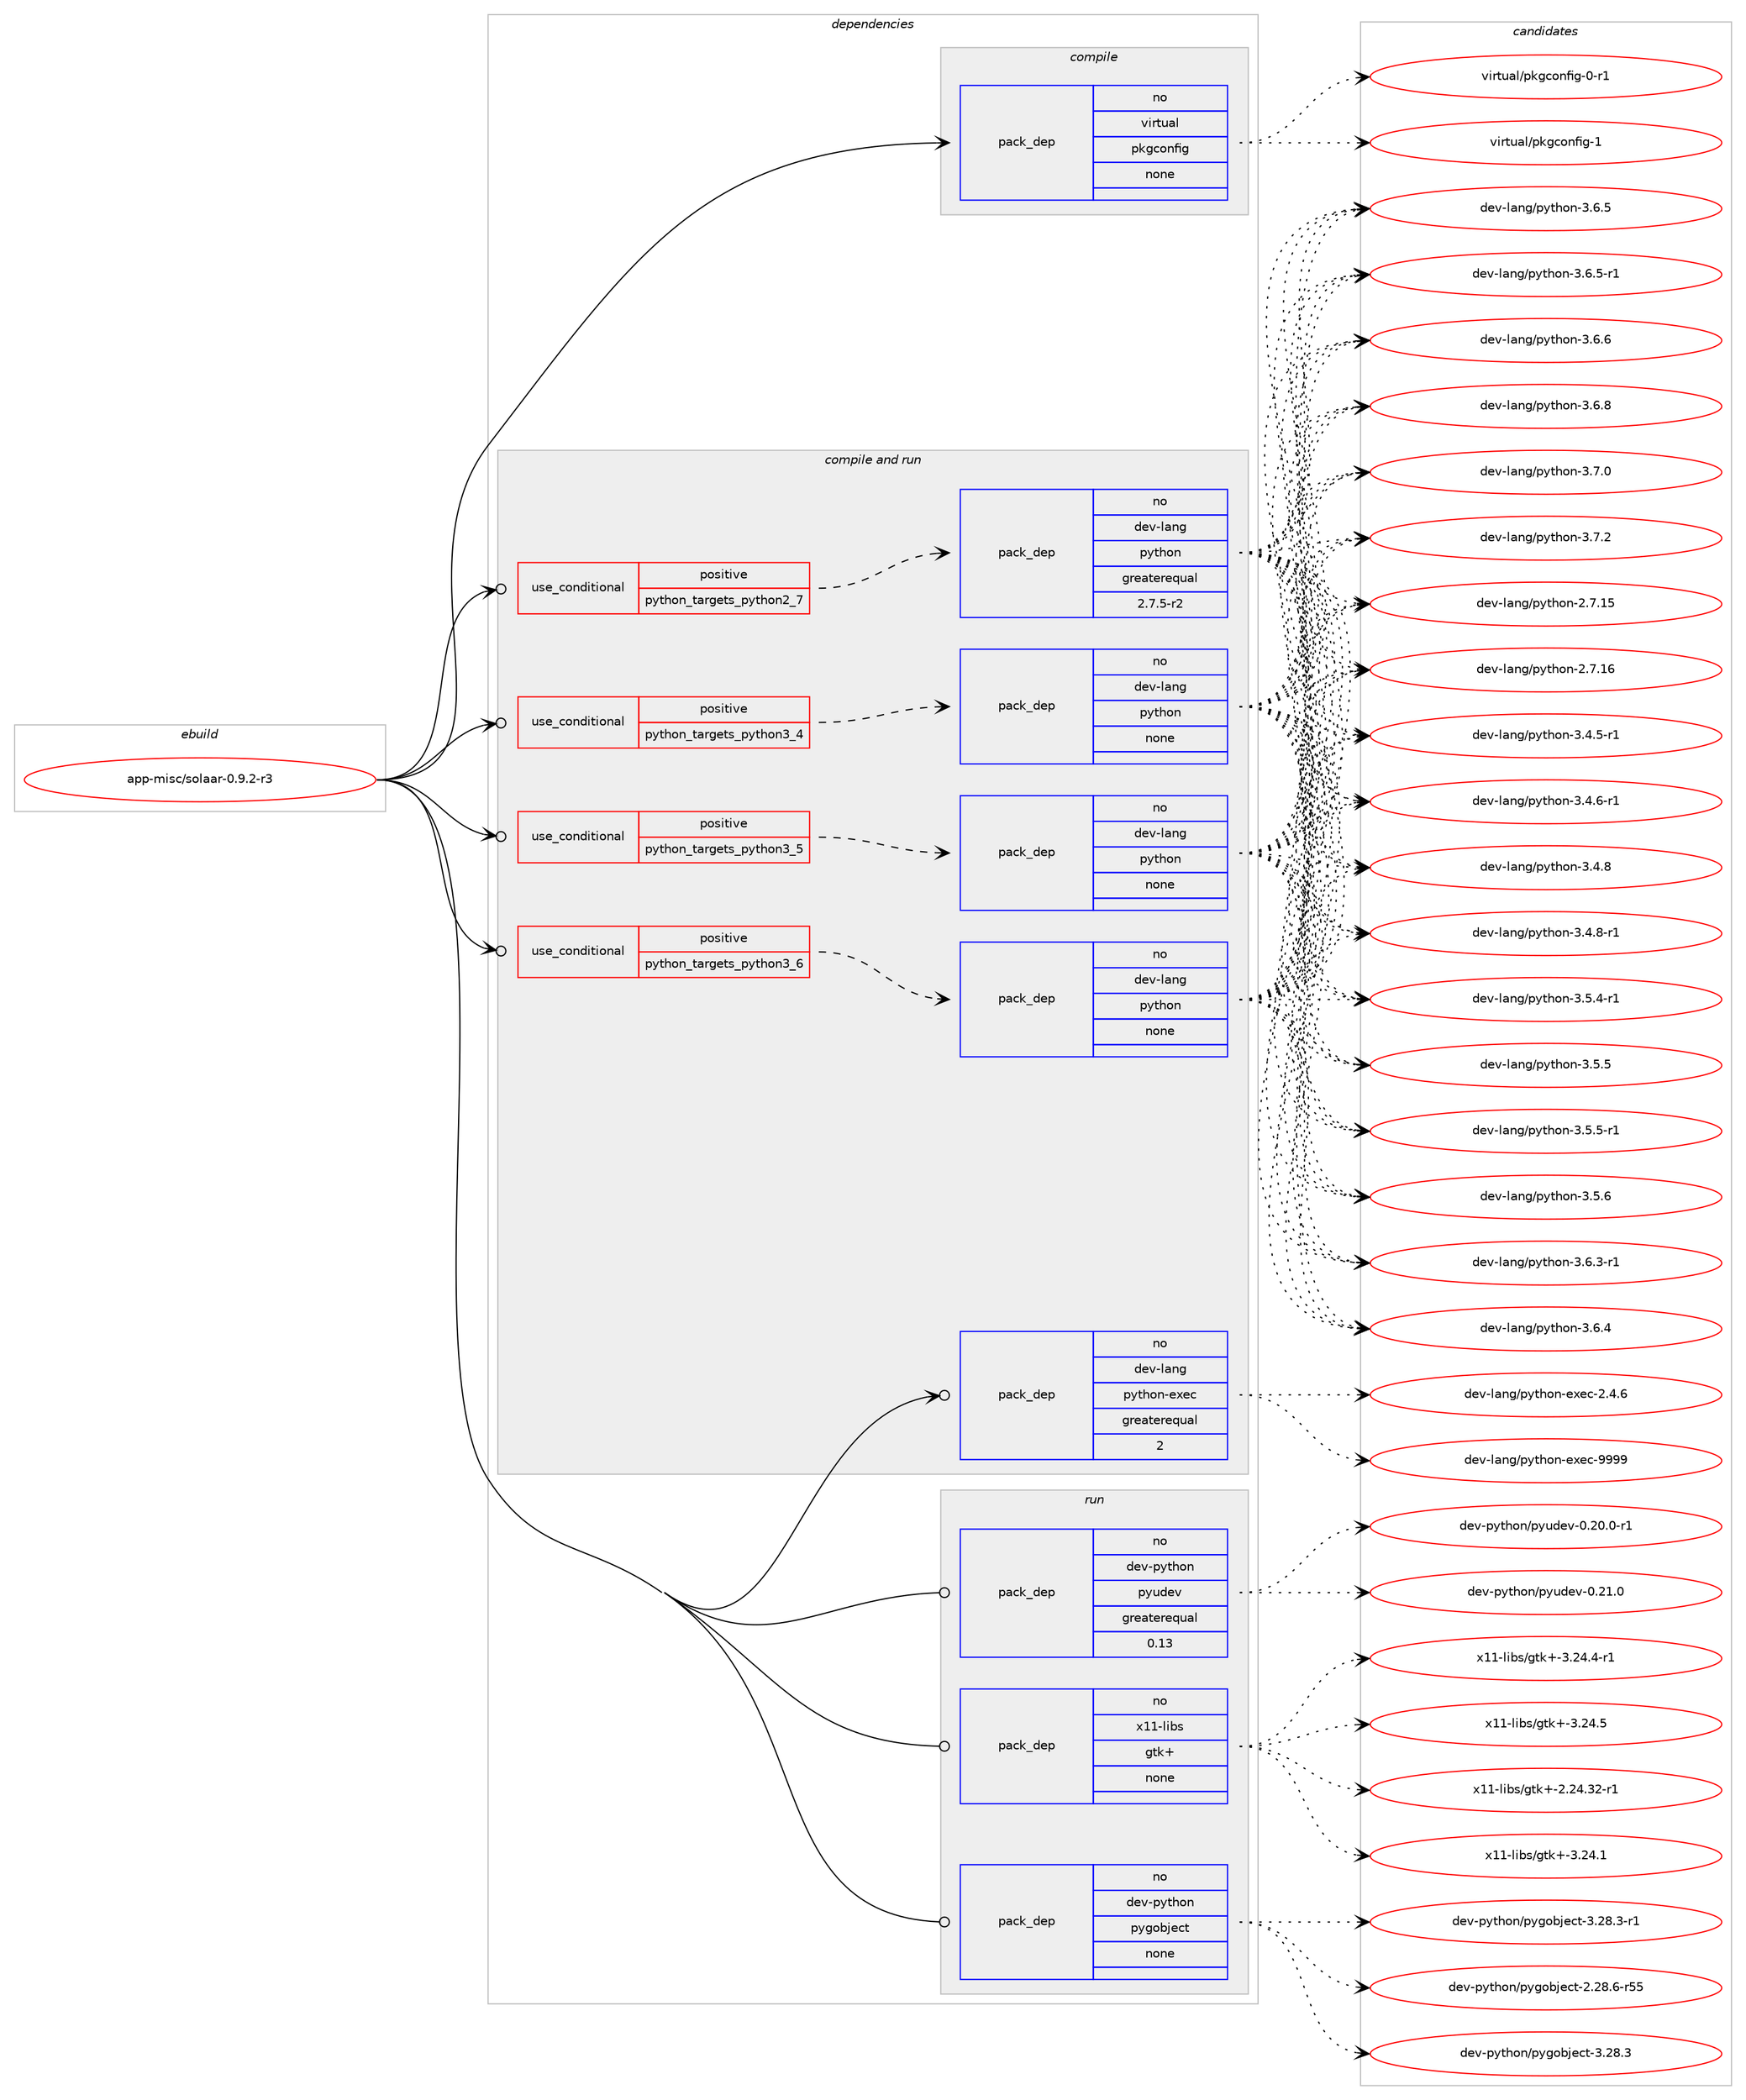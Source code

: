 digraph prolog {

# *************
# Graph options
# *************

newrank=true;
concentrate=true;
compound=true;
graph [rankdir=LR,fontname=Helvetica,fontsize=10,ranksep=1.5];#, ranksep=2.5, nodesep=0.2];
edge  [arrowhead=vee];
node  [fontname=Helvetica,fontsize=10];

# **********
# The ebuild
# **********

subgraph cluster_leftcol {
color=gray;
rank=same;
label=<<i>ebuild</i>>;
id [label="app-misc/solaar-0.9.2-r3", color=red, width=4, href="../app-misc/solaar-0.9.2-r3.svg"];
}

# ****************
# The dependencies
# ****************

subgraph cluster_midcol {
color=gray;
label=<<i>dependencies</i>>;
subgraph cluster_compile {
fillcolor="#eeeeee";
style=filled;
label=<<i>compile</i>>;
subgraph pack926860 {
dependency1300935 [label=<<TABLE BORDER="0" CELLBORDER="1" CELLSPACING="0" CELLPADDING="4" WIDTH="220"><TR><TD ROWSPAN="6" CELLPADDING="30">pack_dep</TD></TR><TR><TD WIDTH="110">no</TD></TR><TR><TD>virtual</TD></TR><TR><TD>pkgconfig</TD></TR><TR><TD>none</TD></TR><TR><TD></TD></TR></TABLE>>, shape=none, color=blue];
}
id:e -> dependency1300935:w [weight=20,style="solid",arrowhead="vee"];
}
subgraph cluster_compileandrun {
fillcolor="#eeeeee";
style=filled;
label=<<i>compile and run</i>>;
subgraph cond353823 {
dependency1300936 [label=<<TABLE BORDER="0" CELLBORDER="1" CELLSPACING="0" CELLPADDING="4"><TR><TD ROWSPAN="3" CELLPADDING="10">use_conditional</TD></TR><TR><TD>positive</TD></TR><TR><TD>python_targets_python2_7</TD></TR></TABLE>>, shape=none, color=red];
subgraph pack926861 {
dependency1300937 [label=<<TABLE BORDER="0" CELLBORDER="1" CELLSPACING="0" CELLPADDING="4" WIDTH="220"><TR><TD ROWSPAN="6" CELLPADDING="30">pack_dep</TD></TR><TR><TD WIDTH="110">no</TD></TR><TR><TD>dev-lang</TD></TR><TR><TD>python</TD></TR><TR><TD>greaterequal</TD></TR><TR><TD>2.7.5-r2</TD></TR></TABLE>>, shape=none, color=blue];
}
dependency1300936:e -> dependency1300937:w [weight=20,style="dashed",arrowhead="vee"];
}
id:e -> dependency1300936:w [weight=20,style="solid",arrowhead="odotvee"];
subgraph cond353824 {
dependency1300938 [label=<<TABLE BORDER="0" CELLBORDER="1" CELLSPACING="0" CELLPADDING="4"><TR><TD ROWSPAN="3" CELLPADDING="10">use_conditional</TD></TR><TR><TD>positive</TD></TR><TR><TD>python_targets_python3_4</TD></TR></TABLE>>, shape=none, color=red];
subgraph pack926862 {
dependency1300939 [label=<<TABLE BORDER="0" CELLBORDER="1" CELLSPACING="0" CELLPADDING="4" WIDTH="220"><TR><TD ROWSPAN="6" CELLPADDING="30">pack_dep</TD></TR><TR><TD WIDTH="110">no</TD></TR><TR><TD>dev-lang</TD></TR><TR><TD>python</TD></TR><TR><TD>none</TD></TR><TR><TD></TD></TR></TABLE>>, shape=none, color=blue];
}
dependency1300938:e -> dependency1300939:w [weight=20,style="dashed",arrowhead="vee"];
}
id:e -> dependency1300938:w [weight=20,style="solid",arrowhead="odotvee"];
subgraph cond353825 {
dependency1300940 [label=<<TABLE BORDER="0" CELLBORDER="1" CELLSPACING="0" CELLPADDING="4"><TR><TD ROWSPAN="3" CELLPADDING="10">use_conditional</TD></TR><TR><TD>positive</TD></TR><TR><TD>python_targets_python3_5</TD></TR></TABLE>>, shape=none, color=red];
subgraph pack926863 {
dependency1300941 [label=<<TABLE BORDER="0" CELLBORDER="1" CELLSPACING="0" CELLPADDING="4" WIDTH="220"><TR><TD ROWSPAN="6" CELLPADDING="30">pack_dep</TD></TR><TR><TD WIDTH="110">no</TD></TR><TR><TD>dev-lang</TD></TR><TR><TD>python</TD></TR><TR><TD>none</TD></TR><TR><TD></TD></TR></TABLE>>, shape=none, color=blue];
}
dependency1300940:e -> dependency1300941:w [weight=20,style="dashed",arrowhead="vee"];
}
id:e -> dependency1300940:w [weight=20,style="solid",arrowhead="odotvee"];
subgraph cond353826 {
dependency1300942 [label=<<TABLE BORDER="0" CELLBORDER="1" CELLSPACING="0" CELLPADDING="4"><TR><TD ROWSPAN="3" CELLPADDING="10">use_conditional</TD></TR><TR><TD>positive</TD></TR><TR><TD>python_targets_python3_6</TD></TR></TABLE>>, shape=none, color=red];
subgraph pack926864 {
dependency1300943 [label=<<TABLE BORDER="0" CELLBORDER="1" CELLSPACING="0" CELLPADDING="4" WIDTH="220"><TR><TD ROWSPAN="6" CELLPADDING="30">pack_dep</TD></TR><TR><TD WIDTH="110">no</TD></TR><TR><TD>dev-lang</TD></TR><TR><TD>python</TD></TR><TR><TD>none</TD></TR><TR><TD></TD></TR></TABLE>>, shape=none, color=blue];
}
dependency1300942:e -> dependency1300943:w [weight=20,style="dashed",arrowhead="vee"];
}
id:e -> dependency1300942:w [weight=20,style="solid",arrowhead="odotvee"];
subgraph pack926865 {
dependency1300944 [label=<<TABLE BORDER="0" CELLBORDER="1" CELLSPACING="0" CELLPADDING="4" WIDTH="220"><TR><TD ROWSPAN="6" CELLPADDING="30">pack_dep</TD></TR><TR><TD WIDTH="110">no</TD></TR><TR><TD>dev-lang</TD></TR><TR><TD>python-exec</TD></TR><TR><TD>greaterequal</TD></TR><TR><TD>2</TD></TR></TABLE>>, shape=none, color=blue];
}
id:e -> dependency1300944:w [weight=20,style="solid",arrowhead="odotvee"];
}
subgraph cluster_run {
fillcolor="#eeeeee";
style=filled;
label=<<i>run</i>>;
subgraph pack926866 {
dependency1300945 [label=<<TABLE BORDER="0" CELLBORDER="1" CELLSPACING="0" CELLPADDING="4" WIDTH="220"><TR><TD ROWSPAN="6" CELLPADDING="30">pack_dep</TD></TR><TR><TD WIDTH="110">no</TD></TR><TR><TD>dev-python</TD></TR><TR><TD>pygobject</TD></TR><TR><TD>none</TD></TR><TR><TD></TD></TR></TABLE>>, shape=none, color=blue];
}
id:e -> dependency1300945:w [weight=20,style="solid",arrowhead="odot"];
subgraph pack926867 {
dependency1300946 [label=<<TABLE BORDER="0" CELLBORDER="1" CELLSPACING="0" CELLPADDING="4" WIDTH="220"><TR><TD ROWSPAN="6" CELLPADDING="30">pack_dep</TD></TR><TR><TD WIDTH="110">no</TD></TR><TR><TD>dev-python</TD></TR><TR><TD>pyudev</TD></TR><TR><TD>greaterequal</TD></TR><TR><TD>0.13</TD></TR></TABLE>>, shape=none, color=blue];
}
id:e -> dependency1300946:w [weight=20,style="solid",arrowhead="odot"];
subgraph pack926868 {
dependency1300947 [label=<<TABLE BORDER="0" CELLBORDER="1" CELLSPACING="0" CELLPADDING="4" WIDTH="220"><TR><TD ROWSPAN="6" CELLPADDING="30">pack_dep</TD></TR><TR><TD WIDTH="110">no</TD></TR><TR><TD>x11-libs</TD></TR><TR><TD>gtk+</TD></TR><TR><TD>none</TD></TR><TR><TD></TD></TR></TABLE>>, shape=none, color=blue];
}
id:e -> dependency1300947:w [weight=20,style="solid",arrowhead="odot"];
}
}

# **************
# The candidates
# **************

subgraph cluster_choices {
rank=same;
color=gray;
label=<<i>candidates</i>>;

subgraph choice926860 {
color=black;
nodesep=1;
choice11810511411611797108471121071039911111010210510345484511449 [label="virtual/pkgconfig-0-r1", color=red, width=4,href="../virtual/pkgconfig-0-r1.svg"];
choice1181051141161179710847112107103991111101021051034549 [label="virtual/pkgconfig-1", color=red, width=4,href="../virtual/pkgconfig-1.svg"];
dependency1300935:e -> choice11810511411611797108471121071039911111010210510345484511449:w [style=dotted,weight="100"];
dependency1300935:e -> choice1181051141161179710847112107103991111101021051034549:w [style=dotted,weight="100"];
}
subgraph choice926861 {
color=black;
nodesep=1;
choice10010111845108971101034711212111610411111045504655464953 [label="dev-lang/python-2.7.15", color=red, width=4,href="../dev-lang/python-2.7.15.svg"];
choice10010111845108971101034711212111610411111045504655464954 [label="dev-lang/python-2.7.16", color=red, width=4,href="../dev-lang/python-2.7.16.svg"];
choice1001011184510897110103471121211161041111104551465246534511449 [label="dev-lang/python-3.4.5-r1", color=red, width=4,href="../dev-lang/python-3.4.5-r1.svg"];
choice1001011184510897110103471121211161041111104551465246544511449 [label="dev-lang/python-3.4.6-r1", color=red, width=4,href="../dev-lang/python-3.4.6-r1.svg"];
choice100101118451089711010347112121116104111110455146524656 [label="dev-lang/python-3.4.8", color=red, width=4,href="../dev-lang/python-3.4.8.svg"];
choice1001011184510897110103471121211161041111104551465246564511449 [label="dev-lang/python-3.4.8-r1", color=red, width=4,href="../dev-lang/python-3.4.8-r1.svg"];
choice1001011184510897110103471121211161041111104551465346524511449 [label="dev-lang/python-3.5.4-r1", color=red, width=4,href="../dev-lang/python-3.5.4-r1.svg"];
choice100101118451089711010347112121116104111110455146534653 [label="dev-lang/python-3.5.5", color=red, width=4,href="../dev-lang/python-3.5.5.svg"];
choice1001011184510897110103471121211161041111104551465346534511449 [label="dev-lang/python-3.5.5-r1", color=red, width=4,href="../dev-lang/python-3.5.5-r1.svg"];
choice100101118451089711010347112121116104111110455146534654 [label="dev-lang/python-3.5.6", color=red, width=4,href="../dev-lang/python-3.5.6.svg"];
choice1001011184510897110103471121211161041111104551465446514511449 [label="dev-lang/python-3.6.3-r1", color=red, width=4,href="../dev-lang/python-3.6.3-r1.svg"];
choice100101118451089711010347112121116104111110455146544652 [label="dev-lang/python-3.6.4", color=red, width=4,href="../dev-lang/python-3.6.4.svg"];
choice100101118451089711010347112121116104111110455146544653 [label="dev-lang/python-3.6.5", color=red, width=4,href="../dev-lang/python-3.6.5.svg"];
choice1001011184510897110103471121211161041111104551465446534511449 [label="dev-lang/python-3.6.5-r1", color=red, width=4,href="../dev-lang/python-3.6.5-r1.svg"];
choice100101118451089711010347112121116104111110455146544654 [label="dev-lang/python-3.6.6", color=red, width=4,href="../dev-lang/python-3.6.6.svg"];
choice100101118451089711010347112121116104111110455146544656 [label="dev-lang/python-3.6.8", color=red, width=4,href="../dev-lang/python-3.6.8.svg"];
choice100101118451089711010347112121116104111110455146554648 [label="dev-lang/python-3.7.0", color=red, width=4,href="../dev-lang/python-3.7.0.svg"];
choice100101118451089711010347112121116104111110455146554650 [label="dev-lang/python-3.7.2", color=red, width=4,href="../dev-lang/python-3.7.2.svg"];
dependency1300937:e -> choice10010111845108971101034711212111610411111045504655464953:w [style=dotted,weight="100"];
dependency1300937:e -> choice10010111845108971101034711212111610411111045504655464954:w [style=dotted,weight="100"];
dependency1300937:e -> choice1001011184510897110103471121211161041111104551465246534511449:w [style=dotted,weight="100"];
dependency1300937:e -> choice1001011184510897110103471121211161041111104551465246544511449:w [style=dotted,weight="100"];
dependency1300937:e -> choice100101118451089711010347112121116104111110455146524656:w [style=dotted,weight="100"];
dependency1300937:e -> choice1001011184510897110103471121211161041111104551465246564511449:w [style=dotted,weight="100"];
dependency1300937:e -> choice1001011184510897110103471121211161041111104551465346524511449:w [style=dotted,weight="100"];
dependency1300937:e -> choice100101118451089711010347112121116104111110455146534653:w [style=dotted,weight="100"];
dependency1300937:e -> choice1001011184510897110103471121211161041111104551465346534511449:w [style=dotted,weight="100"];
dependency1300937:e -> choice100101118451089711010347112121116104111110455146534654:w [style=dotted,weight="100"];
dependency1300937:e -> choice1001011184510897110103471121211161041111104551465446514511449:w [style=dotted,weight="100"];
dependency1300937:e -> choice100101118451089711010347112121116104111110455146544652:w [style=dotted,weight="100"];
dependency1300937:e -> choice100101118451089711010347112121116104111110455146544653:w [style=dotted,weight="100"];
dependency1300937:e -> choice1001011184510897110103471121211161041111104551465446534511449:w [style=dotted,weight="100"];
dependency1300937:e -> choice100101118451089711010347112121116104111110455146544654:w [style=dotted,weight="100"];
dependency1300937:e -> choice100101118451089711010347112121116104111110455146544656:w [style=dotted,weight="100"];
dependency1300937:e -> choice100101118451089711010347112121116104111110455146554648:w [style=dotted,weight="100"];
dependency1300937:e -> choice100101118451089711010347112121116104111110455146554650:w [style=dotted,weight="100"];
}
subgraph choice926862 {
color=black;
nodesep=1;
choice10010111845108971101034711212111610411111045504655464953 [label="dev-lang/python-2.7.15", color=red, width=4,href="../dev-lang/python-2.7.15.svg"];
choice10010111845108971101034711212111610411111045504655464954 [label="dev-lang/python-2.7.16", color=red, width=4,href="../dev-lang/python-2.7.16.svg"];
choice1001011184510897110103471121211161041111104551465246534511449 [label="dev-lang/python-3.4.5-r1", color=red, width=4,href="../dev-lang/python-3.4.5-r1.svg"];
choice1001011184510897110103471121211161041111104551465246544511449 [label="dev-lang/python-3.4.6-r1", color=red, width=4,href="../dev-lang/python-3.4.6-r1.svg"];
choice100101118451089711010347112121116104111110455146524656 [label="dev-lang/python-3.4.8", color=red, width=4,href="../dev-lang/python-3.4.8.svg"];
choice1001011184510897110103471121211161041111104551465246564511449 [label="dev-lang/python-3.4.8-r1", color=red, width=4,href="../dev-lang/python-3.4.8-r1.svg"];
choice1001011184510897110103471121211161041111104551465346524511449 [label="dev-lang/python-3.5.4-r1", color=red, width=4,href="../dev-lang/python-3.5.4-r1.svg"];
choice100101118451089711010347112121116104111110455146534653 [label="dev-lang/python-3.5.5", color=red, width=4,href="../dev-lang/python-3.5.5.svg"];
choice1001011184510897110103471121211161041111104551465346534511449 [label="dev-lang/python-3.5.5-r1", color=red, width=4,href="../dev-lang/python-3.5.5-r1.svg"];
choice100101118451089711010347112121116104111110455146534654 [label="dev-lang/python-3.5.6", color=red, width=4,href="../dev-lang/python-3.5.6.svg"];
choice1001011184510897110103471121211161041111104551465446514511449 [label="dev-lang/python-3.6.3-r1", color=red, width=4,href="../dev-lang/python-3.6.3-r1.svg"];
choice100101118451089711010347112121116104111110455146544652 [label="dev-lang/python-3.6.4", color=red, width=4,href="../dev-lang/python-3.6.4.svg"];
choice100101118451089711010347112121116104111110455146544653 [label="dev-lang/python-3.6.5", color=red, width=4,href="../dev-lang/python-3.6.5.svg"];
choice1001011184510897110103471121211161041111104551465446534511449 [label="dev-lang/python-3.6.5-r1", color=red, width=4,href="../dev-lang/python-3.6.5-r1.svg"];
choice100101118451089711010347112121116104111110455146544654 [label="dev-lang/python-3.6.6", color=red, width=4,href="../dev-lang/python-3.6.6.svg"];
choice100101118451089711010347112121116104111110455146544656 [label="dev-lang/python-3.6.8", color=red, width=4,href="../dev-lang/python-3.6.8.svg"];
choice100101118451089711010347112121116104111110455146554648 [label="dev-lang/python-3.7.0", color=red, width=4,href="../dev-lang/python-3.7.0.svg"];
choice100101118451089711010347112121116104111110455146554650 [label="dev-lang/python-3.7.2", color=red, width=4,href="../dev-lang/python-3.7.2.svg"];
dependency1300939:e -> choice10010111845108971101034711212111610411111045504655464953:w [style=dotted,weight="100"];
dependency1300939:e -> choice10010111845108971101034711212111610411111045504655464954:w [style=dotted,weight="100"];
dependency1300939:e -> choice1001011184510897110103471121211161041111104551465246534511449:w [style=dotted,weight="100"];
dependency1300939:e -> choice1001011184510897110103471121211161041111104551465246544511449:w [style=dotted,weight="100"];
dependency1300939:e -> choice100101118451089711010347112121116104111110455146524656:w [style=dotted,weight="100"];
dependency1300939:e -> choice1001011184510897110103471121211161041111104551465246564511449:w [style=dotted,weight="100"];
dependency1300939:e -> choice1001011184510897110103471121211161041111104551465346524511449:w [style=dotted,weight="100"];
dependency1300939:e -> choice100101118451089711010347112121116104111110455146534653:w [style=dotted,weight="100"];
dependency1300939:e -> choice1001011184510897110103471121211161041111104551465346534511449:w [style=dotted,weight="100"];
dependency1300939:e -> choice100101118451089711010347112121116104111110455146534654:w [style=dotted,weight="100"];
dependency1300939:e -> choice1001011184510897110103471121211161041111104551465446514511449:w [style=dotted,weight="100"];
dependency1300939:e -> choice100101118451089711010347112121116104111110455146544652:w [style=dotted,weight="100"];
dependency1300939:e -> choice100101118451089711010347112121116104111110455146544653:w [style=dotted,weight="100"];
dependency1300939:e -> choice1001011184510897110103471121211161041111104551465446534511449:w [style=dotted,weight="100"];
dependency1300939:e -> choice100101118451089711010347112121116104111110455146544654:w [style=dotted,weight="100"];
dependency1300939:e -> choice100101118451089711010347112121116104111110455146544656:w [style=dotted,weight="100"];
dependency1300939:e -> choice100101118451089711010347112121116104111110455146554648:w [style=dotted,weight="100"];
dependency1300939:e -> choice100101118451089711010347112121116104111110455146554650:w [style=dotted,weight="100"];
}
subgraph choice926863 {
color=black;
nodesep=1;
choice10010111845108971101034711212111610411111045504655464953 [label="dev-lang/python-2.7.15", color=red, width=4,href="../dev-lang/python-2.7.15.svg"];
choice10010111845108971101034711212111610411111045504655464954 [label="dev-lang/python-2.7.16", color=red, width=4,href="../dev-lang/python-2.7.16.svg"];
choice1001011184510897110103471121211161041111104551465246534511449 [label="dev-lang/python-3.4.5-r1", color=red, width=4,href="../dev-lang/python-3.4.5-r1.svg"];
choice1001011184510897110103471121211161041111104551465246544511449 [label="dev-lang/python-3.4.6-r1", color=red, width=4,href="../dev-lang/python-3.4.6-r1.svg"];
choice100101118451089711010347112121116104111110455146524656 [label="dev-lang/python-3.4.8", color=red, width=4,href="../dev-lang/python-3.4.8.svg"];
choice1001011184510897110103471121211161041111104551465246564511449 [label="dev-lang/python-3.4.8-r1", color=red, width=4,href="../dev-lang/python-3.4.8-r1.svg"];
choice1001011184510897110103471121211161041111104551465346524511449 [label="dev-lang/python-3.5.4-r1", color=red, width=4,href="../dev-lang/python-3.5.4-r1.svg"];
choice100101118451089711010347112121116104111110455146534653 [label="dev-lang/python-3.5.5", color=red, width=4,href="../dev-lang/python-3.5.5.svg"];
choice1001011184510897110103471121211161041111104551465346534511449 [label="dev-lang/python-3.5.5-r1", color=red, width=4,href="../dev-lang/python-3.5.5-r1.svg"];
choice100101118451089711010347112121116104111110455146534654 [label="dev-lang/python-3.5.6", color=red, width=4,href="../dev-lang/python-3.5.6.svg"];
choice1001011184510897110103471121211161041111104551465446514511449 [label="dev-lang/python-3.6.3-r1", color=red, width=4,href="../dev-lang/python-3.6.3-r1.svg"];
choice100101118451089711010347112121116104111110455146544652 [label="dev-lang/python-3.6.4", color=red, width=4,href="../dev-lang/python-3.6.4.svg"];
choice100101118451089711010347112121116104111110455146544653 [label="dev-lang/python-3.6.5", color=red, width=4,href="../dev-lang/python-3.6.5.svg"];
choice1001011184510897110103471121211161041111104551465446534511449 [label="dev-lang/python-3.6.5-r1", color=red, width=4,href="../dev-lang/python-3.6.5-r1.svg"];
choice100101118451089711010347112121116104111110455146544654 [label="dev-lang/python-3.6.6", color=red, width=4,href="../dev-lang/python-3.6.6.svg"];
choice100101118451089711010347112121116104111110455146544656 [label="dev-lang/python-3.6.8", color=red, width=4,href="../dev-lang/python-3.6.8.svg"];
choice100101118451089711010347112121116104111110455146554648 [label="dev-lang/python-3.7.0", color=red, width=4,href="../dev-lang/python-3.7.0.svg"];
choice100101118451089711010347112121116104111110455146554650 [label="dev-lang/python-3.7.2", color=red, width=4,href="../dev-lang/python-3.7.2.svg"];
dependency1300941:e -> choice10010111845108971101034711212111610411111045504655464953:w [style=dotted,weight="100"];
dependency1300941:e -> choice10010111845108971101034711212111610411111045504655464954:w [style=dotted,weight="100"];
dependency1300941:e -> choice1001011184510897110103471121211161041111104551465246534511449:w [style=dotted,weight="100"];
dependency1300941:e -> choice1001011184510897110103471121211161041111104551465246544511449:w [style=dotted,weight="100"];
dependency1300941:e -> choice100101118451089711010347112121116104111110455146524656:w [style=dotted,weight="100"];
dependency1300941:e -> choice1001011184510897110103471121211161041111104551465246564511449:w [style=dotted,weight="100"];
dependency1300941:e -> choice1001011184510897110103471121211161041111104551465346524511449:w [style=dotted,weight="100"];
dependency1300941:e -> choice100101118451089711010347112121116104111110455146534653:w [style=dotted,weight="100"];
dependency1300941:e -> choice1001011184510897110103471121211161041111104551465346534511449:w [style=dotted,weight="100"];
dependency1300941:e -> choice100101118451089711010347112121116104111110455146534654:w [style=dotted,weight="100"];
dependency1300941:e -> choice1001011184510897110103471121211161041111104551465446514511449:w [style=dotted,weight="100"];
dependency1300941:e -> choice100101118451089711010347112121116104111110455146544652:w [style=dotted,weight="100"];
dependency1300941:e -> choice100101118451089711010347112121116104111110455146544653:w [style=dotted,weight="100"];
dependency1300941:e -> choice1001011184510897110103471121211161041111104551465446534511449:w [style=dotted,weight="100"];
dependency1300941:e -> choice100101118451089711010347112121116104111110455146544654:w [style=dotted,weight="100"];
dependency1300941:e -> choice100101118451089711010347112121116104111110455146544656:w [style=dotted,weight="100"];
dependency1300941:e -> choice100101118451089711010347112121116104111110455146554648:w [style=dotted,weight="100"];
dependency1300941:e -> choice100101118451089711010347112121116104111110455146554650:w [style=dotted,weight="100"];
}
subgraph choice926864 {
color=black;
nodesep=1;
choice10010111845108971101034711212111610411111045504655464953 [label="dev-lang/python-2.7.15", color=red, width=4,href="../dev-lang/python-2.7.15.svg"];
choice10010111845108971101034711212111610411111045504655464954 [label="dev-lang/python-2.7.16", color=red, width=4,href="../dev-lang/python-2.7.16.svg"];
choice1001011184510897110103471121211161041111104551465246534511449 [label="dev-lang/python-3.4.5-r1", color=red, width=4,href="../dev-lang/python-3.4.5-r1.svg"];
choice1001011184510897110103471121211161041111104551465246544511449 [label="dev-lang/python-3.4.6-r1", color=red, width=4,href="../dev-lang/python-3.4.6-r1.svg"];
choice100101118451089711010347112121116104111110455146524656 [label="dev-lang/python-3.4.8", color=red, width=4,href="../dev-lang/python-3.4.8.svg"];
choice1001011184510897110103471121211161041111104551465246564511449 [label="dev-lang/python-3.4.8-r1", color=red, width=4,href="../dev-lang/python-3.4.8-r1.svg"];
choice1001011184510897110103471121211161041111104551465346524511449 [label="dev-lang/python-3.5.4-r1", color=red, width=4,href="../dev-lang/python-3.5.4-r1.svg"];
choice100101118451089711010347112121116104111110455146534653 [label="dev-lang/python-3.5.5", color=red, width=4,href="../dev-lang/python-3.5.5.svg"];
choice1001011184510897110103471121211161041111104551465346534511449 [label="dev-lang/python-3.5.5-r1", color=red, width=4,href="../dev-lang/python-3.5.5-r1.svg"];
choice100101118451089711010347112121116104111110455146534654 [label="dev-lang/python-3.5.6", color=red, width=4,href="../dev-lang/python-3.5.6.svg"];
choice1001011184510897110103471121211161041111104551465446514511449 [label="dev-lang/python-3.6.3-r1", color=red, width=4,href="../dev-lang/python-3.6.3-r1.svg"];
choice100101118451089711010347112121116104111110455146544652 [label="dev-lang/python-3.6.4", color=red, width=4,href="../dev-lang/python-3.6.4.svg"];
choice100101118451089711010347112121116104111110455146544653 [label="dev-lang/python-3.6.5", color=red, width=4,href="../dev-lang/python-3.6.5.svg"];
choice1001011184510897110103471121211161041111104551465446534511449 [label="dev-lang/python-3.6.5-r1", color=red, width=4,href="../dev-lang/python-3.6.5-r1.svg"];
choice100101118451089711010347112121116104111110455146544654 [label="dev-lang/python-3.6.6", color=red, width=4,href="../dev-lang/python-3.6.6.svg"];
choice100101118451089711010347112121116104111110455146544656 [label="dev-lang/python-3.6.8", color=red, width=4,href="../dev-lang/python-3.6.8.svg"];
choice100101118451089711010347112121116104111110455146554648 [label="dev-lang/python-3.7.0", color=red, width=4,href="../dev-lang/python-3.7.0.svg"];
choice100101118451089711010347112121116104111110455146554650 [label="dev-lang/python-3.7.2", color=red, width=4,href="../dev-lang/python-3.7.2.svg"];
dependency1300943:e -> choice10010111845108971101034711212111610411111045504655464953:w [style=dotted,weight="100"];
dependency1300943:e -> choice10010111845108971101034711212111610411111045504655464954:w [style=dotted,weight="100"];
dependency1300943:e -> choice1001011184510897110103471121211161041111104551465246534511449:w [style=dotted,weight="100"];
dependency1300943:e -> choice1001011184510897110103471121211161041111104551465246544511449:w [style=dotted,weight="100"];
dependency1300943:e -> choice100101118451089711010347112121116104111110455146524656:w [style=dotted,weight="100"];
dependency1300943:e -> choice1001011184510897110103471121211161041111104551465246564511449:w [style=dotted,weight="100"];
dependency1300943:e -> choice1001011184510897110103471121211161041111104551465346524511449:w [style=dotted,weight="100"];
dependency1300943:e -> choice100101118451089711010347112121116104111110455146534653:w [style=dotted,weight="100"];
dependency1300943:e -> choice1001011184510897110103471121211161041111104551465346534511449:w [style=dotted,weight="100"];
dependency1300943:e -> choice100101118451089711010347112121116104111110455146534654:w [style=dotted,weight="100"];
dependency1300943:e -> choice1001011184510897110103471121211161041111104551465446514511449:w [style=dotted,weight="100"];
dependency1300943:e -> choice100101118451089711010347112121116104111110455146544652:w [style=dotted,weight="100"];
dependency1300943:e -> choice100101118451089711010347112121116104111110455146544653:w [style=dotted,weight="100"];
dependency1300943:e -> choice1001011184510897110103471121211161041111104551465446534511449:w [style=dotted,weight="100"];
dependency1300943:e -> choice100101118451089711010347112121116104111110455146544654:w [style=dotted,weight="100"];
dependency1300943:e -> choice100101118451089711010347112121116104111110455146544656:w [style=dotted,weight="100"];
dependency1300943:e -> choice100101118451089711010347112121116104111110455146554648:w [style=dotted,weight="100"];
dependency1300943:e -> choice100101118451089711010347112121116104111110455146554650:w [style=dotted,weight="100"];
}
subgraph choice926865 {
color=black;
nodesep=1;
choice1001011184510897110103471121211161041111104510112010199455046524654 [label="dev-lang/python-exec-2.4.6", color=red, width=4,href="../dev-lang/python-exec-2.4.6.svg"];
choice10010111845108971101034711212111610411111045101120101994557575757 [label="dev-lang/python-exec-9999", color=red, width=4,href="../dev-lang/python-exec-9999.svg"];
dependency1300944:e -> choice1001011184510897110103471121211161041111104510112010199455046524654:w [style=dotted,weight="100"];
dependency1300944:e -> choice10010111845108971101034711212111610411111045101120101994557575757:w [style=dotted,weight="100"];
}
subgraph choice926866 {
color=black;
nodesep=1;
choice1001011184511212111610411111047112121103111981061019911645504650564654451145353 [label="dev-python/pygobject-2.28.6-r55", color=red, width=4,href="../dev-python/pygobject-2.28.6-r55.svg"];
choice1001011184511212111610411111047112121103111981061019911645514650564651 [label="dev-python/pygobject-3.28.3", color=red, width=4,href="../dev-python/pygobject-3.28.3.svg"];
choice10010111845112121116104111110471121211031119810610199116455146505646514511449 [label="dev-python/pygobject-3.28.3-r1", color=red, width=4,href="../dev-python/pygobject-3.28.3-r1.svg"];
dependency1300945:e -> choice1001011184511212111610411111047112121103111981061019911645504650564654451145353:w [style=dotted,weight="100"];
dependency1300945:e -> choice1001011184511212111610411111047112121103111981061019911645514650564651:w [style=dotted,weight="100"];
dependency1300945:e -> choice10010111845112121116104111110471121211031119810610199116455146505646514511449:w [style=dotted,weight="100"];
}
subgraph choice926867 {
color=black;
nodesep=1;
choice1001011184511212111610411111047112121117100101118454846504846484511449 [label="dev-python/pyudev-0.20.0-r1", color=red, width=4,href="../dev-python/pyudev-0.20.0-r1.svg"];
choice100101118451121211161041111104711212111710010111845484650494648 [label="dev-python/pyudev-0.21.0", color=red, width=4,href="../dev-python/pyudev-0.21.0.svg"];
dependency1300946:e -> choice1001011184511212111610411111047112121117100101118454846504846484511449:w [style=dotted,weight="100"];
dependency1300946:e -> choice100101118451121211161041111104711212111710010111845484650494648:w [style=dotted,weight="100"];
}
subgraph choice926868 {
color=black;
nodesep=1;
choice12049494510810598115471031161074345504650524651504511449 [label="x11-libs/gtk+-2.24.32-r1", color=red, width=4,href="../x11-libs/gtk+-2.24.32-r1.svg"];
choice12049494510810598115471031161074345514650524649 [label="x11-libs/gtk+-3.24.1", color=red, width=4,href="../x11-libs/gtk+-3.24.1.svg"];
choice120494945108105981154710311610743455146505246524511449 [label="x11-libs/gtk+-3.24.4-r1", color=red, width=4,href="../x11-libs/gtk+-3.24.4-r1.svg"];
choice12049494510810598115471031161074345514650524653 [label="x11-libs/gtk+-3.24.5", color=red, width=4,href="../x11-libs/gtk+-3.24.5.svg"];
dependency1300947:e -> choice12049494510810598115471031161074345504650524651504511449:w [style=dotted,weight="100"];
dependency1300947:e -> choice12049494510810598115471031161074345514650524649:w [style=dotted,weight="100"];
dependency1300947:e -> choice120494945108105981154710311610743455146505246524511449:w [style=dotted,weight="100"];
dependency1300947:e -> choice12049494510810598115471031161074345514650524653:w [style=dotted,weight="100"];
}
}

}
